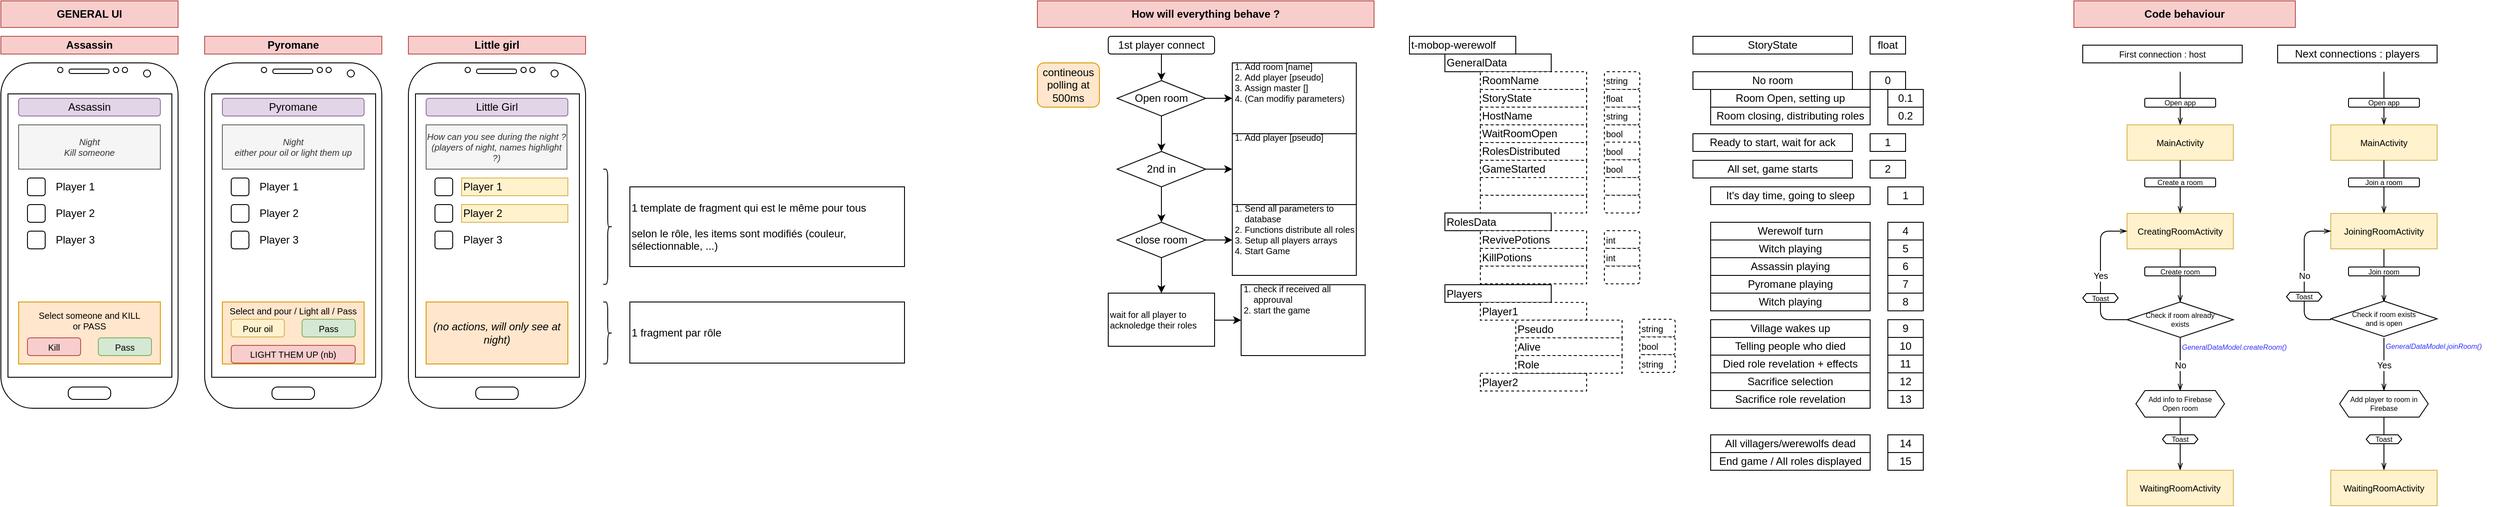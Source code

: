<mxfile version="12.3.2" type="device" pages="1"><diagram id="DQaIDhGSqZXGHXnhg_7c" name="Page-1"><mxGraphModel dx="667" dy="-360" grid="1" gridSize="10" guides="1" tooltips="1" connect="1" arrows="1" fold="1" page="1" pageScale="1" pageWidth="1169" pageHeight="827" math="0" shadow="0"><root><mxCell id="0"/><mxCell id="1" parent="0"/><mxCell id="jTvADLYoai-du20dsdzP-23" value="Assassin" style="rounded=0;whiteSpace=wrap;html=1;strokeColor=#b85450;fillColor=#f8cecc;fontStyle=1" parent="1" vertex="1"><mxGeometry x="10" y="880" width="200" height="20" as="geometry"/></mxCell><mxCell id="jTvADLYoai-du20dsdzP-24" value="" style="verticalLabelPosition=bottom;verticalAlign=top;html=1;shadow=0;dashed=0;strokeWidth=1;shape=mxgraph.android.phone2;strokeColor=#000000;connectable=0;allowArrows=0;" parent="1" vertex="1"><mxGeometry x="10" y="910" width="200" height="390" as="geometry"/></mxCell><mxCell id="jTvADLYoai-du20dsdzP-25" value="Assassin" style="rounded=1;whiteSpace=wrap;html=1;fillColor=#e1d5e7;strokeColor=#9673a6;connectable=0;allowArrows=0;" parent="1" vertex="1"><mxGeometry x="30" y="950" width="160" height="20" as="geometry"/></mxCell><mxCell id="jTvADLYoai-du20dsdzP-26" value="Night&lt;br&gt;Kill someone" style="rounded=0;whiteSpace=wrap;html=1;strokeColor=#666666;fontStyle=2;fillColor=#f5f5f5;fontColor=#333333;connectable=0;allowArrows=0;fontSize=10;" parent="1" vertex="1"><mxGeometry x="30" y="980" width="160" height="50" as="geometry"/></mxCell><mxCell id="jTvADLYoai-du20dsdzP-27" value="" style="rounded=0;whiteSpace=wrap;html=1;strokeColor=#d79b00;fontStyle=2;fillColor=#ffe6cc;connectable=0;allowArrows=0;" parent="1" vertex="1"><mxGeometry x="30" y="1180" width="160" height="70" as="geometry"/></mxCell><mxCell id="jTvADLYoai-du20dsdzP-28" value="" style="rounded=1;whiteSpace=wrap;html=1;connectable=0;allowArrows=0;" parent="1" vertex="1"><mxGeometry x="40" y="1040" width="20" height="20" as="geometry"/></mxCell><mxCell id="jTvADLYoai-du20dsdzP-29" value="Player 1" style="text;html=1;strokeColor=none;fillColor=none;align=left;verticalAlign=middle;whiteSpace=wrap;rounded=0;connectable=0;allowArrows=0;" parent="1" vertex="1"><mxGeometry x="70" y="1040" width="120" height="20" as="geometry"/></mxCell><mxCell id="jTvADLYoai-du20dsdzP-30" value="" style="rounded=1;whiteSpace=wrap;html=1;connectable=0;allowArrows=0;" parent="1" vertex="1"><mxGeometry x="40" y="1070" width="20" height="20" as="geometry"/></mxCell><mxCell id="jTvADLYoai-du20dsdzP-31" value="Player 2" style="text;html=1;strokeColor=none;fillColor=none;align=left;verticalAlign=middle;whiteSpace=wrap;rounded=0;connectable=0;allowArrows=0;" parent="1" vertex="1"><mxGeometry x="70" y="1070" width="120" height="20" as="geometry"/></mxCell><mxCell id="jTvADLYoai-du20dsdzP-32" value="" style="rounded=1;whiteSpace=wrap;html=1;connectable=0;allowArrows=0;" parent="1" vertex="1"><mxGeometry x="40" y="1100" width="20" height="20" as="geometry"/></mxCell><mxCell id="jTvADLYoai-du20dsdzP-33" value="Player 3" style="text;html=1;strokeColor=none;fillColor=none;align=left;verticalAlign=middle;whiteSpace=wrap;rounded=0;connectable=0;allowArrows=0;" parent="1" vertex="1"><mxGeometry x="70" y="1100" width="120" height="20" as="geometry"/></mxCell><mxCell id="jTvADLYoai-du20dsdzP-34" value="GENERAL UI" style="rounded=0;whiteSpace=wrap;html=1;strokeColor=#b85450;fillColor=#f8cecc;fontStyle=1" parent="1" vertex="1"><mxGeometry x="10" y="840" width="200" height="30" as="geometry"/></mxCell><mxCell id="jTvADLYoai-du20dsdzP-35" value="Pyromane" style="rounded=0;whiteSpace=wrap;html=1;strokeColor=#b85450;fillColor=#f8cecc;fontStyle=1" parent="1" vertex="1"><mxGeometry x="240" y="880" width="200" height="20" as="geometry"/></mxCell><mxCell id="jTvADLYoai-du20dsdzP-36" value="" style="verticalLabelPosition=bottom;verticalAlign=top;html=1;shadow=0;dashed=0;strokeWidth=1;shape=mxgraph.android.phone2;strokeColor=#000000;connectable=0;allowArrows=0;" parent="1" vertex="1"><mxGeometry x="240" y="910" width="200" height="390" as="geometry"/></mxCell><mxCell id="jTvADLYoai-du20dsdzP-37" value="Pyromane" style="rounded=1;whiteSpace=wrap;html=1;fillColor=#e1d5e7;strokeColor=#9673a6;connectable=0;allowArrows=0;" parent="1" vertex="1"><mxGeometry x="260" y="950" width="160" height="20" as="geometry"/></mxCell><mxCell id="jTvADLYoai-du20dsdzP-38" value="Night&lt;br style=&quot;font-size: 10px;&quot;&gt;either pour oil or light them up" style="rounded=0;whiteSpace=wrap;html=1;strokeColor=#666666;fontStyle=2;fillColor=#f5f5f5;fontColor=#333333;connectable=0;allowArrows=0;fontSize=10;" parent="1" vertex="1"><mxGeometry x="260" y="980" width="160" height="50" as="geometry"/></mxCell><mxCell id="jTvADLYoai-du20dsdzP-39" value="" style="rounded=0;whiteSpace=wrap;html=1;strokeColor=#d79b00;fontStyle=2;fillColor=#ffe6cc;connectable=0;allowArrows=0;" parent="1" vertex="1"><mxGeometry x="260" y="1180" width="160" height="70" as="geometry"/></mxCell><mxCell id="jTvADLYoai-du20dsdzP-40" value="" style="rounded=1;whiteSpace=wrap;html=1;connectable=0;allowArrows=0;" parent="1" vertex="1"><mxGeometry x="270" y="1040" width="20" height="20" as="geometry"/></mxCell><mxCell id="jTvADLYoai-du20dsdzP-41" value="Player 1" style="text;html=1;strokeColor=none;fillColor=none;align=left;verticalAlign=middle;whiteSpace=wrap;rounded=0;connectable=0;allowArrows=0;" parent="1" vertex="1"><mxGeometry x="300" y="1040" width="120" height="20" as="geometry"/></mxCell><mxCell id="jTvADLYoai-du20dsdzP-42" value="" style="rounded=1;whiteSpace=wrap;html=1;connectable=0;allowArrows=0;" parent="1" vertex="1"><mxGeometry x="270" y="1070" width="20" height="20" as="geometry"/></mxCell><mxCell id="jTvADLYoai-du20dsdzP-43" value="Player 2" style="text;html=1;strokeColor=none;fillColor=none;align=left;verticalAlign=middle;whiteSpace=wrap;rounded=0;connectable=0;allowArrows=0;" parent="1" vertex="1"><mxGeometry x="300" y="1070" width="120" height="20" as="geometry"/></mxCell><mxCell id="jTvADLYoai-du20dsdzP-44" value="" style="rounded=1;whiteSpace=wrap;html=1;connectable=0;allowArrows=0;" parent="1" vertex="1"><mxGeometry x="270" y="1100" width="20" height="20" as="geometry"/></mxCell><mxCell id="jTvADLYoai-du20dsdzP-45" value="Player 3" style="text;html=1;strokeColor=none;fillColor=none;align=left;verticalAlign=middle;whiteSpace=wrap;rounded=0;connectable=0;allowArrows=0;" parent="1" vertex="1"><mxGeometry x="300" y="1100" width="120" height="20" as="geometry"/></mxCell><mxCell id="jTvADLYoai-du20dsdzP-46" value="Little girl" style="rounded=0;whiteSpace=wrap;html=1;strokeColor=#b85450;fillColor=#f8cecc;fontStyle=1" parent="1" vertex="1"><mxGeometry x="470" y="880" width="200" height="20" as="geometry"/></mxCell><mxCell id="jTvADLYoai-du20dsdzP-47" value="" style="verticalLabelPosition=bottom;verticalAlign=top;html=1;shadow=0;dashed=0;strokeWidth=1;shape=mxgraph.android.phone2;strokeColor=#000000;connectable=0;allowArrows=0;" parent="1" vertex="1"><mxGeometry x="470" y="910" width="200" height="390" as="geometry"/></mxCell><mxCell id="jTvADLYoai-du20dsdzP-48" value="Little Girl" style="rounded=1;whiteSpace=wrap;html=1;fillColor=#e1d5e7;strokeColor=#9673a6;connectable=0;allowArrows=0;" parent="1" vertex="1"><mxGeometry x="490" y="950" width="160" height="20" as="geometry"/></mxCell><mxCell id="jTvADLYoai-du20dsdzP-49" value="How can you see during the night ?&lt;br style=&quot;font-size: 10px;&quot;&gt;(players of night, names highlight ?)" style="rounded=0;whiteSpace=wrap;html=1;strokeColor=#666666;fontStyle=2;fillColor=#f5f5f5;fontColor=#333333;connectable=0;allowArrows=0;fontSize=10;" parent="1" vertex="1"><mxGeometry x="490" y="980" width="159" height="50" as="geometry"/></mxCell><mxCell id="jTvADLYoai-du20dsdzP-50" value="(no actions, will only see at night)" style="rounded=0;whiteSpace=wrap;html=1;strokeColor=#d79b00;fontStyle=2;fillColor=#ffe6cc;connectable=0;allowArrows=0;" parent="1" vertex="1"><mxGeometry x="490" y="1180" width="160" height="70" as="geometry"/></mxCell><mxCell id="jTvADLYoai-du20dsdzP-51" value="" style="rounded=1;whiteSpace=wrap;html=1;connectable=0;allowArrows=0;" parent="1" vertex="1"><mxGeometry x="500" y="1040" width="20" height="20" as="geometry"/></mxCell><mxCell id="jTvADLYoai-du20dsdzP-52" value="Player 1" style="text;html=1;strokeColor=#d6b656;fillColor=#fff2cc;align=left;verticalAlign=middle;whiteSpace=wrap;rounded=0;connectable=0;allowArrows=0;" parent="1" vertex="1"><mxGeometry x="530" y="1040" width="120" height="20" as="geometry"/></mxCell><mxCell id="jTvADLYoai-du20dsdzP-53" value="" style="rounded=1;whiteSpace=wrap;html=1;connectable=0;allowArrows=0;" parent="1" vertex="1"><mxGeometry x="500" y="1070" width="20" height="20" as="geometry"/></mxCell><mxCell id="jTvADLYoai-du20dsdzP-54" value="Player 2" style="text;html=1;strokeColor=#d6b656;fillColor=#fff2cc;align=left;verticalAlign=middle;whiteSpace=wrap;rounded=0;connectable=0;allowArrows=0;" parent="1" vertex="1"><mxGeometry x="530" y="1070" width="120" height="20" as="geometry"/></mxCell><mxCell id="jTvADLYoai-du20dsdzP-55" value="" style="rounded=1;whiteSpace=wrap;html=1;connectable=0;allowArrows=0;" parent="1" vertex="1"><mxGeometry x="500" y="1100" width="20" height="20" as="geometry"/></mxCell><mxCell id="jTvADLYoai-du20dsdzP-56" value="Player 3" style="text;html=1;strokeColor=none;fillColor=none;align=left;verticalAlign=middle;whiteSpace=wrap;rounded=0;connectable=0;allowArrows=0;" parent="1" vertex="1"><mxGeometry x="530" y="1100" width="120" height="20" as="geometry"/></mxCell><mxCell id="jTvADLYoai-du20dsdzP-57" value="Kill" style="rounded=1;whiteSpace=wrap;html=1;fontSize=10;connectable=0;allowArrows=0;fillColor=#f8cecc;strokeColor=#b85450;" parent="1" vertex="1"><mxGeometry x="40" y="1220.5" width="60" height="20" as="geometry"/></mxCell><mxCell id="jTvADLYoai-du20dsdzP-59" value="Pass" style="rounded=1;whiteSpace=wrap;html=1;fontSize=10;connectable=0;allowArrows=0;fillColor=#d5e8d4;strokeColor=#82b366;" parent="1" vertex="1"><mxGeometry x="120" y="1220.5" width="60" height="20" as="geometry"/></mxCell><mxCell id="jTvADLYoai-du20dsdzP-60" value="Select someone and KILL&lt;br&gt;or PASS" style="text;html=1;strokeColor=none;fillColor=none;align=center;verticalAlign=middle;whiteSpace=wrap;rounded=0;fontSize=10;" parent="1" vertex="1"><mxGeometry x="30" y="1180.5" width="160" height="40" as="geometry"/></mxCell><mxCell id="jTvADLYoai-du20dsdzP-62" value="Pour oil" style="rounded=1;whiteSpace=wrap;html=1;fontSize=10;connectable=0;allowArrows=0;fillColor=#fff2cc;strokeColor=#d6b656;" parent="1" vertex="1"><mxGeometry x="270" y="1199.5" width="60" height="20" as="geometry"/></mxCell><mxCell id="jTvADLYoai-du20dsdzP-63" value="Pass" style="rounded=1;whiteSpace=wrap;html=1;fontSize=10;connectable=0;allowArrows=0;fillColor=#d5e8d4;strokeColor=#82b366;" parent="1" vertex="1"><mxGeometry x="350" y="1199.5" width="60" height="20" as="geometry"/></mxCell><mxCell id="jTvADLYoai-du20dsdzP-64" value="Select and pour / Light all / Pass" style="text;html=1;strokeColor=none;fillColor=none;align=center;verticalAlign=middle;whiteSpace=wrap;rounded=0;fontSize=10;" parent="1" vertex="1"><mxGeometry x="260" y="1180" width="160" height="19" as="geometry"/></mxCell><mxCell id="jTvADLYoai-du20dsdzP-65" value="LIGHT THEM UP (nb)" style="rounded=1;whiteSpace=wrap;html=1;fontSize=10;connectable=0;allowArrows=0;fillColor=#f8cecc;strokeColor=#b85450;" parent="1" vertex="1"><mxGeometry x="270" y="1229" width="140" height="20" as="geometry"/></mxCell><mxCell id="jZkCM4rQnQWrVD1BTiWG-1" value="1 template de fragment qui est le même pour tous&lt;br&gt;&lt;br&gt;selon le rôle, les items sont modifiés (couleur, sélectionnable, ...)" style="rounded=0;whiteSpace=wrap;html=1;strokeColor=#000000;connectable=0;allowArrows=0;align=left;" parent="1" vertex="1"><mxGeometry x="720" y="1050" width="310" height="90" as="geometry"/></mxCell><mxCell id="jZkCM4rQnQWrVD1BTiWG-2" value="" style="shape=curlyBracket;whiteSpace=wrap;html=1;rounded=1;strokeColor=#000000;direction=west;connectable=0;allowArrows=0;" parent="1" vertex="1"><mxGeometry x="690" y="1030" width="10" height="130" as="geometry"/></mxCell><mxCell id="jZkCM4rQnQWrVD1BTiWG-3" value="" style="shape=curlyBracket;whiteSpace=wrap;html=1;rounded=1;strokeColor=#000000;direction=west;connectable=0;allowArrows=0;" parent="1" vertex="1"><mxGeometry x="690" y="1180" width="10" height="70" as="geometry"/></mxCell><mxCell id="jZkCM4rQnQWrVD1BTiWG-4" value="1 fragment par rôle" style="rounded=0;whiteSpace=wrap;html=1;strokeColor=#000000;connectable=0;allowArrows=0;align=left;" parent="1" vertex="1"><mxGeometry x="720" y="1180" width="310" height="69" as="geometry"/></mxCell><mxCell id="uRxb_ke3YkDZkMatHxJX-1" value="How will everything behave ?" style="rounded=0;whiteSpace=wrap;html=1;strokeColor=#b85450;fillColor=#f8cecc;fontStyle=1;connectable=0;allowArrows=0;" parent="1" vertex="1"><mxGeometry x="1180" y="840" width="380" height="30" as="geometry"/></mxCell><mxCell id="uRxb_ke3YkDZkMatHxJX-5" value="" style="edgeStyle=orthogonalEdgeStyle;rounded=0;orthogonalLoop=1;jettySize=auto;html=1;" parent="1" source="uRxb_ke3YkDZkMatHxJX-3" edge="1"><mxGeometry relative="1" as="geometry"><mxPoint x="1320" y="930" as="targetPoint"/></mxGeometry></mxCell><mxCell id="uRxb_ke3YkDZkMatHxJX-3" value="1st player connect" style="rounded=1;whiteSpace=wrap;html=1;" parent="1" vertex="1"><mxGeometry x="1260" y="880" width="120" height="20" as="geometry"/></mxCell><mxCell id="uRxb_ke3YkDZkMatHxJX-6" value="&lt;ol style=&quot;font-size: 10px&quot;&gt;&lt;li style=&quot;font-size: 10px&quot;&gt;Add room [name]&lt;/li&gt;&lt;li style=&quot;font-size: 10px&quot;&gt;Add player [pseudo]&lt;/li&gt;&lt;li style=&quot;font-size: 10px&quot;&gt;Assign master []&lt;/li&gt;&lt;li style=&quot;font-size: 10px&quot;&gt;(Can modifiy parameters)&lt;/li&gt;&lt;/ol&gt;" style="rounded=0;whiteSpace=wrap;html=1;align=left;verticalAlign=top;spacing=0;labelPosition=center;verticalLabelPosition=middle;spacingLeft=-26;spacingTop=-16;fontSize=10;" parent="1" vertex="1"><mxGeometry x="1400" y="910" width="140" height="80" as="geometry"/></mxCell><mxCell id="uRxb_ke3YkDZkMatHxJX-10" value="" style="edgeStyle=none;rounded=0;orthogonalLoop=1;jettySize=auto;html=1;" parent="1" source="uRxb_ke3YkDZkMatHxJX-8" target="uRxb_ke3YkDZkMatHxJX-6" edge="1"><mxGeometry relative="1" as="geometry"/></mxCell><mxCell id="uRxb_ke3YkDZkMatHxJX-12" value="" style="edgeStyle=none;rounded=0;orthogonalLoop=1;jettySize=auto;html=1;fontSize=10;" parent="1" source="uRxb_ke3YkDZkMatHxJX-8" target="uRxb_ke3YkDZkMatHxJX-11" edge="1"><mxGeometry relative="1" as="geometry"/></mxCell><mxCell id="uRxb_ke3YkDZkMatHxJX-8" value="Open room" style="rhombus;whiteSpace=wrap;html=1;rounded=0;" parent="1" vertex="1"><mxGeometry x="1270" y="930" width="100" height="40" as="geometry"/></mxCell><mxCell id="uRxb_ke3YkDZkMatHxJX-16" value="" style="edgeStyle=none;rounded=0;orthogonalLoop=1;jettySize=auto;html=1;fontSize=10;" parent="1" source="uRxb_ke3YkDZkMatHxJX-11" target="uRxb_ke3YkDZkMatHxJX-15" edge="1"><mxGeometry relative="1" as="geometry"/></mxCell><mxCell id="uRxb_ke3YkDZkMatHxJX-11" value="2nd in" style="rhombus;whiteSpace=wrap;html=1;rounded=0;" parent="1" vertex="1"><mxGeometry x="1270" y="1010" width="100" height="40" as="geometry"/></mxCell><mxCell id="uRxb_ke3YkDZkMatHxJX-20" value="" style="edgeStyle=none;rounded=0;orthogonalLoop=1;jettySize=auto;html=1;fontSize=10;entryX=0.5;entryY=0;entryDx=0;entryDy=0;" parent="1" source="uRxb_ke3YkDZkMatHxJX-15" target="uRxb_ke3YkDZkMatHxJX-21" edge="1"><mxGeometry relative="1" as="geometry"><mxPoint x="1320" y="1200" as="targetPoint"/></mxGeometry></mxCell><mxCell id="uRxb_ke3YkDZkMatHxJX-15" value="close room" style="rhombus;whiteSpace=wrap;html=1;rounded=0;" parent="1" vertex="1"><mxGeometry x="1270" y="1090" width="100" height="40" as="geometry"/></mxCell><mxCell id="uRxb_ke3YkDZkMatHxJX-13" value="&lt;ol style=&quot;font-size: 10px&quot;&gt;&lt;li style=&quot;font-size: 10px&quot;&gt;Add player [pseudo]&lt;/li&gt;&lt;/ol&gt;" style="rounded=0;whiteSpace=wrap;html=1;align=left;verticalAlign=top;spacing=0;labelPosition=center;verticalLabelPosition=middle;spacingLeft=-26;spacingTop=-16;fontSize=10;" parent="1" vertex="1"><mxGeometry x="1400" y="990" width="140" height="80" as="geometry"/></mxCell><mxCell id="uRxb_ke3YkDZkMatHxJX-14" value="" style="edgeStyle=none;rounded=0;orthogonalLoop=1;jettySize=auto;html=1;" parent="1" target="uRxb_ke3YkDZkMatHxJX-13" edge="1"><mxGeometry relative="1" as="geometry"><mxPoint x="1370" y="1030" as="sourcePoint"/></mxGeometry></mxCell><mxCell id="uRxb_ke3YkDZkMatHxJX-17" value="&lt;ol style=&quot;font-size: 10px&quot;&gt;&lt;li style=&quot;font-size: 10px&quot;&gt;Send all parameters to database&lt;/li&gt;&lt;li style=&quot;font-size: 10px&quot;&gt;Functions distribute all roles&lt;/li&gt;&lt;li style=&quot;font-size: 10px&quot;&gt;Setup all players arrays&lt;/li&gt;&lt;li style=&quot;font-size: 10px&quot;&gt;Start Game&lt;/li&gt;&lt;/ol&gt;" style="rounded=0;whiteSpace=wrap;html=1;align=left;verticalAlign=top;spacing=0;labelPosition=center;verticalLabelPosition=middle;spacingLeft=-26;spacingTop=-16;fontSize=10;" parent="1" vertex="1"><mxGeometry x="1400" y="1070" width="140" height="80" as="geometry"/></mxCell><mxCell id="uRxb_ke3YkDZkMatHxJX-18" value="" style="edgeStyle=none;rounded=0;orthogonalLoop=1;jettySize=auto;html=1;" parent="1" target="uRxb_ke3YkDZkMatHxJX-17" edge="1"><mxGeometry relative="1" as="geometry"><mxPoint x="1370" y="1110" as="sourcePoint"/></mxGeometry></mxCell><mxCell id="uRxb_ke3YkDZkMatHxJX-21" value="wait for all player to acknoledge their roles" style="rounded=0;whiteSpace=wrap;html=1;fontSize=10;align=left;" parent="1" vertex="1"><mxGeometry x="1260" y="1170" width="120" height="60" as="geometry"/></mxCell><mxCell id="uRxb_ke3YkDZkMatHxJX-24" value="&lt;ol style=&quot;font-size: 10px&quot;&gt;&lt;li style=&quot;font-size: 10px&quot;&gt;check if received all approuval&lt;/li&gt;&lt;li style=&quot;font-size: 10px&quot;&gt;start the game&lt;/li&gt;&lt;/ol&gt;" style="rounded=0;whiteSpace=wrap;html=1;align=left;verticalAlign=top;spacing=0;labelPosition=center;verticalLabelPosition=middle;spacingLeft=-26;spacingTop=-16;fontSize=10;" parent="1" vertex="1"><mxGeometry x="1410" y="1160.5" width="140" height="80" as="geometry"/></mxCell><mxCell id="uRxb_ke3YkDZkMatHxJX-25" value="" style="edgeStyle=none;rounded=0;orthogonalLoop=1;jettySize=auto;html=1;" parent="1" target="uRxb_ke3YkDZkMatHxJX-24" edge="1"><mxGeometry relative="1" as="geometry"><mxPoint x="1380" y="1200.5" as="sourcePoint"/></mxGeometry></mxCell><mxCell id="uRxb_ke3YkDZkMatHxJX-31" value="t-mobop-werewolf" style="rounded=0;whiteSpace=wrap;html=1;connectable=0;allowArrows=0;align=left;" parent="1" vertex="1"><mxGeometry x="1600" y="880" width="120" height="20" as="geometry"/></mxCell><mxCell id="uRxb_ke3YkDZkMatHxJX-32" value="GeneralData" style="rounded=0;whiteSpace=wrap;html=1;connectable=0;allowArrows=0;align=left;" parent="1" vertex="1"><mxGeometry x="1640" y="900" width="120" height="20" as="geometry"/></mxCell><mxCell id="uRxb_ke3YkDZkMatHxJX-33" value="RoomName" style="rounded=0;whiteSpace=wrap;html=1;connectable=0;allowArrows=0;dashed=1;align=left;" parent="1" vertex="1"><mxGeometry x="1680" y="920" width="120" height="20" as="geometry"/></mxCell><mxCell id="uRxb_ke3YkDZkMatHxJX-34" value="StoryState" style="rounded=0;whiteSpace=wrap;html=1;connectable=0;allowArrows=0;dashed=1;align=left;" parent="1" vertex="1"><mxGeometry x="1680" y="940" width="120" height="20" as="geometry"/></mxCell><mxCell id="uRxb_ke3YkDZkMatHxJX-35" value="Players" style="rounded=0;whiteSpace=wrap;html=1;connectable=0;allowArrows=0;align=left;" parent="1" vertex="1"><mxGeometry x="1640" y="1160.5" width="120" height="20" as="geometry"/></mxCell><mxCell id="uRxb_ke3YkDZkMatHxJX-36" value="Player1" style="rounded=0;whiteSpace=wrap;html=1;connectable=0;allowArrows=0;dashed=1;align=left;" parent="1" vertex="1"><mxGeometry x="1680" y="1180.5" width="120" height="20" as="geometry"/></mxCell><mxCell id="uRxb_ke3YkDZkMatHxJX-37" value="Player2" style="rounded=0;whiteSpace=wrap;html=1;connectable=0;allowArrows=0;dashed=1;align=left;" parent="1" vertex="1"><mxGeometry x="1680" y="1260.5" width="120" height="20" as="geometry"/></mxCell><mxCell id="uRxb_ke3YkDZkMatHxJX-38" value="HostName" style="rounded=0;whiteSpace=wrap;html=1;connectable=0;allowArrows=0;dashed=1;align=left;" parent="1" vertex="1"><mxGeometry x="1680" y="960" width="120" height="20" as="geometry"/></mxCell><mxCell id="uRxb_ke3YkDZkMatHxJX-39" value="WaitRoomOpen" style="rounded=0;whiteSpace=wrap;html=1;connectable=0;allowArrows=0;dashed=1;align=left;" parent="1" vertex="1"><mxGeometry x="1680" y="980" width="120" height="20" as="geometry"/></mxCell><mxCell id="uRxb_ke3YkDZkMatHxJX-40" value="Pseudo" style="rounded=0;whiteSpace=wrap;html=1;connectable=0;allowArrows=0;dashed=1;align=left;" parent="1" vertex="1"><mxGeometry x="1720" y="1200.5" width="120" height="20" as="geometry"/></mxCell><mxCell id="uRxb_ke3YkDZkMatHxJX-41" value="Alive" style="rounded=0;whiteSpace=wrap;html=1;connectable=0;allowArrows=0;dashed=1;align=left;" parent="1" vertex="1"><mxGeometry x="1720" y="1220.5" width="120" height="20" as="geometry"/></mxCell><mxCell id="uRxb_ke3YkDZkMatHxJX-42" value="Role" style="rounded=0;whiteSpace=wrap;html=1;connectable=0;allowArrows=0;dashed=1;align=left;" parent="1" vertex="1"><mxGeometry x="1720" y="1240.5" width="120" height="20" as="geometry"/></mxCell><mxCell id="uRxb_ke3YkDZkMatHxJX-43" value="RolesDistributed" style="rounded=0;whiteSpace=wrap;html=1;connectable=0;allowArrows=0;dashed=1;align=left;" parent="1" vertex="1"><mxGeometry x="1680" y="1000" width="120" height="20" as="geometry"/></mxCell><mxCell id="uRxb_ke3YkDZkMatHxJX-44" value="GameStarted" style="rounded=0;whiteSpace=wrap;html=1;connectable=0;allowArrows=0;dashed=1;align=left;" parent="1" vertex="1"><mxGeometry x="1680" y="1020" width="120" height="20" as="geometry"/></mxCell><mxCell id="uRxb_ke3YkDZkMatHxJX-45" value="" style="rounded=0;whiteSpace=wrap;html=1;connectable=0;allowArrows=0;dashed=1;align=left;" parent="1" vertex="1"><mxGeometry x="1680" y="1039.5" width="120" height="20" as="geometry"/></mxCell><mxCell id="uRxb_ke3YkDZkMatHxJX-46" value="" style="rounded=0;whiteSpace=wrap;html=1;connectable=0;allowArrows=0;dashed=1;align=left;" parent="1" vertex="1"><mxGeometry x="1680" y="1059.5" width="120" height="20" as="geometry"/></mxCell><mxCell id="uRxb_ke3YkDZkMatHxJX-47" value="string" style="rounded=1;whiteSpace=wrap;html=1;fontSize=10;align=left;dashed=1;connectable=0;allowArrows=0;" parent="1" vertex="1"><mxGeometry x="1820" y="920" width="40" height="20" as="geometry"/></mxCell><mxCell id="uRxb_ke3YkDZkMatHxJX-48" value="float" style="rounded=1;whiteSpace=wrap;html=1;fontSize=10;align=left;dashed=1;connectable=0;allowArrows=0;" parent="1" vertex="1"><mxGeometry x="1820" y="940" width="40" height="20" as="geometry"/></mxCell><mxCell id="uRxb_ke3YkDZkMatHxJX-49" value="string" style="rounded=1;whiteSpace=wrap;html=1;fontSize=10;align=left;dashed=1;connectable=0;allowArrows=0;" parent="1" vertex="1"><mxGeometry x="1820" y="960" width="40" height="20" as="geometry"/></mxCell><mxCell id="uRxb_ke3YkDZkMatHxJX-50" value="bool" style="rounded=1;whiteSpace=wrap;html=1;fontSize=10;align=left;dashed=1;connectable=0;allowArrows=0;" parent="1" vertex="1"><mxGeometry x="1820" y="980" width="40" height="20" as="geometry"/></mxCell><mxCell id="uRxb_ke3YkDZkMatHxJX-51" value="bool" style="rounded=1;whiteSpace=wrap;html=1;fontSize=10;align=left;dashed=1;connectable=0;allowArrows=0;" parent="1" vertex="1"><mxGeometry x="1820" y="999.5" width="40" height="20" as="geometry"/></mxCell><mxCell id="uRxb_ke3YkDZkMatHxJX-52" value="bool" style="rounded=1;whiteSpace=wrap;html=1;fontSize=10;align=left;dashed=1;connectable=0;allowArrows=0;" parent="1" vertex="1"><mxGeometry x="1820" y="1019.5" width="40" height="20" as="geometry"/></mxCell><mxCell id="uRxb_ke3YkDZkMatHxJX-53" value="" style="rounded=1;whiteSpace=wrap;html=1;fontSize=10;align=left;dashed=1;connectable=0;allowArrows=0;" parent="1" vertex="1"><mxGeometry x="1820" y="1039.5" width="40" height="20" as="geometry"/></mxCell><mxCell id="uRxb_ke3YkDZkMatHxJX-54" value="" style="rounded=1;whiteSpace=wrap;html=1;fontSize=10;align=left;dashed=1;connectable=0;allowArrows=0;" parent="1" vertex="1"><mxGeometry x="1820" y="1059.5" width="40" height="20" as="geometry"/></mxCell><mxCell id="uRxb_ke3YkDZkMatHxJX-55" value="string" style="rounded=1;whiteSpace=wrap;html=1;fontSize=10;align=left;dashed=1;connectable=0;allowArrows=0;" parent="1" vertex="1"><mxGeometry x="1860" y="1199.5" width="40" height="20" as="geometry"/></mxCell><mxCell id="uRxb_ke3YkDZkMatHxJX-56" value="bool" style="rounded=1;whiteSpace=wrap;html=1;fontSize=10;align=left;dashed=1;connectable=0;allowArrows=0;" parent="1" vertex="1"><mxGeometry x="1860" y="1219.5" width="40" height="20" as="geometry"/></mxCell><mxCell id="uRxb_ke3YkDZkMatHxJX-57" value="string" style="rounded=1;whiteSpace=wrap;html=1;fontSize=10;align=left;dashed=1;connectable=0;allowArrows=0;" parent="1" vertex="1"><mxGeometry x="1860" y="1239.5" width="40" height="20" as="geometry"/></mxCell><mxCell id="uRxb_ke3YkDZkMatHxJX-59" value="RolesData" style="rounded=0;whiteSpace=wrap;html=1;connectable=0;allowArrows=0;align=left;" parent="1" vertex="1"><mxGeometry x="1640" y="1079.5" width="120" height="20" as="geometry"/></mxCell><mxCell id="uRxb_ke3YkDZkMatHxJX-60" value="RevivePotions" style="rounded=0;whiteSpace=wrap;html=1;connectable=0;allowArrows=0;dashed=1;align=left;" parent="1" vertex="1"><mxGeometry x="1680" y="1099.5" width="120" height="20" as="geometry"/></mxCell><mxCell id="uRxb_ke3YkDZkMatHxJX-61" value="KillPotions" style="rounded=0;whiteSpace=wrap;html=1;connectable=0;allowArrows=0;dashed=1;align=left;" parent="1" vertex="1"><mxGeometry x="1680" y="1119.5" width="120" height="20" as="geometry"/></mxCell><mxCell id="uRxb_ke3YkDZkMatHxJX-62" value="" style="rounded=0;whiteSpace=wrap;html=1;connectable=0;allowArrows=0;dashed=1;align=left;" parent="1" vertex="1"><mxGeometry x="1680" y="1139.5" width="120" height="20" as="geometry"/></mxCell><mxCell id="uRxb_ke3YkDZkMatHxJX-64" value="int" style="rounded=1;whiteSpace=wrap;html=1;fontSize=10;align=left;dashed=1;connectable=0;allowArrows=0;" parent="1" vertex="1"><mxGeometry x="1820" y="1099.5" width="40" height="20" as="geometry"/></mxCell><mxCell id="uRxb_ke3YkDZkMatHxJX-65" value="int" style="rounded=1;whiteSpace=wrap;html=1;fontSize=10;align=left;dashed=1;connectable=0;allowArrows=0;" parent="1" vertex="1"><mxGeometry x="1820" y="1119.5" width="40" height="20" as="geometry"/></mxCell><mxCell id="uRxb_ke3YkDZkMatHxJX-66" value="" style="rounded=1;whiteSpace=wrap;html=1;fontSize=10;align=left;dashed=1;connectable=0;allowArrows=0;" parent="1" vertex="1"><mxGeometry x="1820" y="1139.5" width="40" height="20" as="geometry"/></mxCell><mxCell id="qsRmFN55MusP52fm8ERG-1" value="float" style="rounded=0;whiteSpace=wrap;html=1;connectable=0;allowArrows=0;" parent="1" vertex="1"><mxGeometry x="2120" y="880" width="40" height="20" as="geometry"/></mxCell><mxCell id="qsRmFN55MusP52fm8ERG-2" value="StoryState" style="rounded=0;whiteSpace=wrap;html=1;connectable=0;allowArrows=0;" parent="1" vertex="1"><mxGeometry x="1920" y="880" width="180" height="20" as="geometry"/></mxCell><mxCell id="qsRmFN55MusP52fm8ERG-3" value="0" style="rounded=0;whiteSpace=wrap;html=1;connectable=0;allowArrows=0;" parent="1" vertex="1"><mxGeometry x="2120" y="920" width="40" height="20" as="geometry"/></mxCell><mxCell id="qsRmFN55MusP52fm8ERG-4" value="No room" style="rounded=0;whiteSpace=wrap;html=1;connectable=0;allowArrows=0;" parent="1" vertex="1"><mxGeometry x="1920" y="920" width="180" height="20" as="geometry"/></mxCell><mxCell id="qsRmFN55MusP52fm8ERG-5" value="1" style="rounded=0;whiteSpace=wrap;html=1;connectable=0;allowArrows=0;" parent="1" vertex="1"><mxGeometry x="2120" y="990" width="40" height="20" as="geometry"/></mxCell><mxCell id="qsRmFN55MusP52fm8ERG-6" value="Ready to start, wait for ack" style="rounded=0;whiteSpace=wrap;html=1;connectable=0;allowArrows=0;" parent="1" vertex="1"><mxGeometry x="1920" y="990" width="180" height="20" as="geometry"/></mxCell><mxCell id="qsRmFN55MusP52fm8ERG-7" value="2" style="rounded=0;whiteSpace=wrap;html=1;connectable=0;allowArrows=0;" parent="1" vertex="1"><mxGeometry x="2120" y="1020" width="40" height="20" as="geometry"/></mxCell><mxCell id="qsRmFN55MusP52fm8ERG-8" value="All set, game starts" style="rounded=0;whiteSpace=wrap;html=1;connectable=0;allowArrows=0;" parent="1" vertex="1"><mxGeometry x="1920" y="1020" width="180" height="20" as="geometry"/></mxCell><mxCell id="qsRmFN55MusP52fm8ERG-9" value="4" style="rounded=0;whiteSpace=wrap;html=1;connectable=0;allowArrows=0;" parent="1" vertex="1"><mxGeometry x="2140" y="1090" width="40" height="20" as="geometry"/></mxCell><mxCell id="qsRmFN55MusP52fm8ERG-10" value="Werewolf turn" style="rounded=0;whiteSpace=wrap;html=1;connectable=0;allowArrows=0;" parent="1" vertex="1"><mxGeometry x="1940" y="1090" width="180" height="20" as="geometry"/></mxCell><mxCell id="qsRmFN55MusP52fm8ERG-11" value="5" style="rounded=0;whiteSpace=wrap;html=1;connectable=0;allowArrows=0;" parent="1" vertex="1"><mxGeometry x="2140" y="1110" width="40" height="20" as="geometry"/></mxCell><mxCell id="qsRmFN55MusP52fm8ERG-12" value="Witch playing" style="rounded=0;whiteSpace=wrap;html=1;connectable=0;allowArrows=0;" parent="1" vertex="1"><mxGeometry x="1940" y="1110" width="180" height="20" as="geometry"/></mxCell><mxCell id="qsRmFN55MusP52fm8ERG-13" value="6" style="rounded=0;whiteSpace=wrap;html=1;connectable=0;allowArrows=0;" parent="1" vertex="1"><mxGeometry x="2140" y="1130" width="40" height="20" as="geometry"/></mxCell><mxCell id="qsRmFN55MusP52fm8ERG-14" value="Assassin playing" style="rounded=0;whiteSpace=wrap;html=1;connectable=0;allowArrows=0;" parent="1" vertex="1"><mxGeometry x="1940" y="1130" width="180" height="20" as="geometry"/></mxCell><mxCell id="qsRmFN55MusP52fm8ERG-15" value="7" style="rounded=0;whiteSpace=wrap;html=1;connectable=0;allowArrows=0;" parent="1" vertex="1"><mxGeometry x="2140" y="1150" width="40" height="20" as="geometry"/></mxCell><mxCell id="qsRmFN55MusP52fm8ERG-16" value="Pyromane playing" style="rounded=0;whiteSpace=wrap;html=1;connectable=0;allowArrows=0;" parent="1" vertex="1"><mxGeometry x="1940" y="1150" width="180" height="20" as="geometry"/></mxCell><mxCell id="qsRmFN55MusP52fm8ERG-17" value="8" style="rounded=0;whiteSpace=wrap;html=1;connectable=0;allowArrows=0;" parent="1" vertex="1"><mxGeometry x="2140" y="1170" width="40" height="20" as="geometry"/></mxCell><mxCell id="qsRmFN55MusP52fm8ERG-18" value="Witch playing" style="rounded=0;whiteSpace=wrap;html=1;connectable=0;allowArrows=0;" parent="1" vertex="1"><mxGeometry x="1940" y="1170" width="180" height="20" as="geometry"/></mxCell><mxCell id="qsRmFN55MusP52fm8ERG-19" value="9" style="rounded=0;whiteSpace=wrap;html=1;connectable=0;allowArrows=0;" parent="1" vertex="1"><mxGeometry x="2140" y="1200" width="40" height="20" as="geometry"/></mxCell><mxCell id="qsRmFN55MusP52fm8ERG-20" value="Village wakes up" style="rounded=0;whiteSpace=wrap;html=1;connectable=0;allowArrows=0;" parent="1" vertex="1"><mxGeometry x="1940" y="1200" width="180" height="20" as="geometry"/></mxCell><mxCell id="qsRmFN55MusP52fm8ERG-21" value="10" style="rounded=0;whiteSpace=wrap;html=1;connectable=0;allowArrows=0;" parent="1" vertex="1"><mxGeometry x="2140" y="1220" width="40" height="20" as="geometry"/></mxCell><mxCell id="qsRmFN55MusP52fm8ERG-22" value="Telling people who died" style="rounded=0;whiteSpace=wrap;html=1;connectable=0;allowArrows=0;" parent="1" vertex="1"><mxGeometry x="1940" y="1220" width="180" height="20" as="geometry"/></mxCell><mxCell id="qsRmFN55MusP52fm8ERG-23" value="11" style="rounded=0;whiteSpace=wrap;html=1;connectable=0;allowArrows=0;" parent="1" vertex="1"><mxGeometry x="2140" y="1240" width="40" height="20" as="geometry"/></mxCell><mxCell id="qsRmFN55MusP52fm8ERG-24" value="Died role revelation + effects" style="rounded=0;whiteSpace=wrap;html=1;connectable=0;allowArrows=0;" parent="1" vertex="1"><mxGeometry x="1940" y="1240" width="180" height="20" as="geometry"/></mxCell><mxCell id="qsRmFN55MusP52fm8ERG-25" value="12" style="rounded=0;whiteSpace=wrap;html=1;connectable=0;allowArrows=0;" parent="1" vertex="1"><mxGeometry x="2140" y="1260" width="40" height="20" as="geometry"/></mxCell><mxCell id="qsRmFN55MusP52fm8ERG-26" value="Sacrifice selection" style="rounded=0;whiteSpace=wrap;html=1;connectable=0;allowArrows=0;" parent="1" vertex="1"><mxGeometry x="1940" y="1260" width="180" height="20" as="geometry"/></mxCell><mxCell id="qsRmFN55MusP52fm8ERG-27" value="13" style="rounded=0;whiteSpace=wrap;html=1;connectable=0;allowArrows=0;" parent="1" vertex="1"><mxGeometry x="2140" y="1280" width="40" height="20" as="geometry"/></mxCell><mxCell id="qsRmFN55MusP52fm8ERG-28" value="Sacrifice role revelation" style="rounded=0;whiteSpace=wrap;html=1;connectable=0;allowArrows=0;" parent="1" vertex="1"><mxGeometry x="1940" y="1280" width="180" height="20" as="geometry"/></mxCell><mxCell id="qsRmFN55MusP52fm8ERG-29" value="14" style="rounded=0;whiteSpace=wrap;html=1;connectable=0;allowArrows=0;" parent="1" vertex="1"><mxGeometry x="2140" y="1330" width="40" height="20" as="geometry"/></mxCell><mxCell id="qsRmFN55MusP52fm8ERG-30" value="All villagers/werewolfs dead" style="rounded=0;whiteSpace=wrap;html=1;connectable=0;allowArrows=0;" parent="1" vertex="1"><mxGeometry x="1940" y="1330" width="180" height="20" as="geometry"/></mxCell><mxCell id="qsRmFN55MusP52fm8ERG-31" value="15" style="rounded=0;whiteSpace=wrap;html=1;connectable=0;allowArrows=0;" parent="1" vertex="1"><mxGeometry x="2140" y="1350" width="40" height="20" as="geometry"/></mxCell><mxCell id="qsRmFN55MusP52fm8ERG-32" value="End game / All roles displayed" style="rounded=0;whiteSpace=wrap;html=1;connectable=0;allowArrows=0;" parent="1" vertex="1"><mxGeometry x="1940" y="1350" width="180" height="20" as="geometry"/></mxCell><mxCell id="qsRmFN55MusP52fm8ERG-33" value="0.1" style="rounded=0;whiteSpace=wrap;html=1;connectable=0;allowArrows=0;" parent="1" vertex="1"><mxGeometry x="2140" y="940" width="40" height="20" as="geometry"/></mxCell><mxCell id="qsRmFN55MusP52fm8ERG-34" value="Room Open, setting up" style="rounded=0;whiteSpace=wrap;html=1;connectable=0;allowArrows=0;" parent="1" vertex="1"><mxGeometry x="1940" y="940" width="180" height="20" as="geometry"/></mxCell><mxCell id="qsRmFN55MusP52fm8ERG-35" value="0.2" style="rounded=0;whiteSpace=wrap;html=1;connectable=0;allowArrows=0;" parent="1" vertex="1"><mxGeometry x="2140" y="960" width="40" height="20" as="geometry"/></mxCell><mxCell id="qsRmFN55MusP52fm8ERG-36" value="Room closing, distributing roles" style="rounded=0;whiteSpace=wrap;html=1;connectable=0;allowArrows=0;" parent="1" vertex="1"><mxGeometry x="1940" y="960" width="180" height="20" as="geometry"/></mxCell><mxCell id="qsRmFN55MusP52fm8ERG-37" value="1" style="rounded=0;whiteSpace=wrap;html=1;connectable=0;allowArrows=0;" parent="1" vertex="1"><mxGeometry x="2140" y="1050" width="40" height="20" as="geometry"/></mxCell><mxCell id="qsRmFN55MusP52fm8ERG-38" value="It's day time, going to sleep" style="rounded=0;whiteSpace=wrap;html=1;connectable=0;allowArrows=0;" parent="1" vertex="1"><mxGeometry x="1940" y="1050" width="180" height="20" as="geometry"/></mxCell><mxCell id="qsRmFN55MusP52fm8ERG-39" value="contineous polling at 500ms" style="rounded=1;whiteSpace=wrap;html=1;fillColor=#ffe6cc;strokeColor=#d79b00;" parent="1" vertex="1"><mxGeometry x="1180" y="910" width="70" height="50" as="geometry"/></mxCell><mxCell id="ZGTDkdYk8JEjdEVZX-YN-1" value="Code behaviour" style="rounded=0;whiteSpace=wrap;html=1;strokeColor=#b85450;fillColor=#f8cecc;fontStyle=1;connectable=0;allowArrows=0;" vertex="1" parent="1"><mxGeometry x="2350" y="840" width="250" height="30" as="geometry"/></mxCell><mxCell id="ZGTDkdYk8JEjdEVZX-YN-2" value="First connection : host" style="rounded=0;whiteSpace=wrap;html=1;connectable=0;allowArrows=0;fontSize=10;" vertex="1" parent="1"><mxGeometry x="2360" y="890" width="180" height="20" as="geometry"/></mxCell><mxCell id="ZGTDkdYk8JEjdEVZX-YN-3" value="Next connections : players" style="rounded=0;whiteSpace=wrap;html=1;connectable=0;allowArrows=0;" vertex="1" parent="1"><mxGeometry x="2580" y="890" width="180" height="20" as="geometry"/></mxCell><mxCell id="ZGTDkdYk8JEjdEVZX-YN-4" value="MainActivity" style="rounded=0;whiteSpace=wrap;html=1;connectable=0;allowArrows=0;fontSize=10;fillColor=#fff2cc;strokeColor=#d6b656;" vertex="1" parent="1"><mxGeometry x="2410" y="980" width="120" height="40" as="geometry"/></mxCell><mxCell id="ZGTDkdYk8JEjdEVZX-YN-5" value="" style="endArrow=openThin;html=1;endFill=0;fontSize=10;" edge="1" parent="1"><mxGeometry width="50" height="50" relative="1" as="geometry"><mxPoint x="2470" y="920" as="sourcePoint"/><mxPoint x="2470" y="980" as="targetPoint"/></mxGeometry></mxCell><mxCell id="ZGTDkdYk8JEjdEVZX-YN-6" value="" style="endArrow=openThin;html=1;endFill=0;fontSize=10;" edge="1" parent="1"><mxGeometry width="50" height="50" relative="1" as="geometry"><mxPoint x="2470" y="1020" as="sourcePoint"/><mxPoint x="2470" y="1080" as="targetPoint"/></mxGeometry></mxCell><mxCell id="ZGTDkdYk8JEjdEVZX-YN-7" value="CreatingRoomActivity" style="rounded=0;whiteSpace=wrap;html=1;connectable=0;allowArrows=0;fontSize=10;fillColor=#fff2cc;strokeColor=#d6b656;" vertex="1" parent="1"><mxGeometry x="2410" y="1080" width="120" height="40" as="geometry"/></mxCell><mxCell id="ZGTDkdYk8JEjdEVZX-YN-9" value="Open app" style="rounded=1;whiteSpace=wrap;html=1;fontSize=8;connectable=0;allowArrows=0;" vertex="1" parent="1"><mxGeometry x="2430" y="950" width="80" height="10" as="geometry"/></mxCell><mxCell id="ZGTDkdYk8JEjdEVZX-YN-10" value="Create a room" style="rounded=1;whiteSpace=wrap;html=1;fontSize=8;connectable=0;allowArrows=0;" vertex="1" parent="1"><mxGeometry x="2430" y="1040" width="80" height="10" as="geometry"/></mxCell><mxCell id="ZGTDkdYk8JEjdEVZX-YN-11" value="" style="endArrow=openThin;html=1;endFill=0;fontSize=10;" edge="1" parent="1"><mxGeometry width="50" height="50" relative="1" as="geometry"><mxPoint x="2470" y="1120.5" as="sourcePoint"/><mxPoint x="2470" y="1180.5" as="targetPoint"/></mxGeometry></mxCell><mxCell id="ZGTDkdYk8JEjdEVZX-YN-12" value="Create room" style="rounded=1;whiteSpace=wrap;html=1;fontSize=8;connectable=0;allowArrows=0;" vertex="1" parent="1"><mxGeometry x="2430" y="1140.5" width="80" height="10" as="geometry"/></mxCell><mxCell id="ZGTDkdYk8JEjdEVZX-YN-13" value="Check if room already&lt;br&gt;exists" style="rhombus;whiteSpace=wrap;html=1;fontSize=8;connectable=0;allowArrows=0;" vertex="1" parent="1"><mxGeometry x="2410" y="1180" width="120" height="40" as="geometry"/></mxCell><mxCell id="ZGTDkdYk8JEjdEVZX-YN-14" value="Yes" style="endArrow=openThin;html=1;endFill=0;fontSize=10;edgeStyle=orthogonalEdgeStyle;" edge="1" parent="1"><mxGeometry width="50" height="50" relative="1" as="geometry"><mxPoint x="2410" y="1200" as="sourcePoint"/><mxPoint x="2410" y="1100" as="targetPoint"/><Array as="points"><mxPoint x="2380" y="1200"/><mxPoint x="2380" y="1100"/></Array></mxGeometry></mxCell><mxCell id="ZGTDkdYk8JEjdEVZX-YN-15" value="No" style="endArrow=openThin;html=1;endFill=0;fontSize=10;" edge="1" parent="1"><mxGeometry width="50" height="50" relative="1" as="geometry"><mxPoint x="2470" y="1220.5" as="sourcePoint"/><mxPoint x="2470" y="1280.5" as="targetPoint"/></mxGeometry></mxCell><mxCell id="ZGTDkdYk8JEjdEVZX-YN-16" value="Add info to Firebase&lt;br&gt;Open room" style="shape=hexagon;perimeter=hexagonPerimeter2;whiteSpace=wrap;html=1;fontSize=8;connectable=0;allowArrows=0;size=0.103;" vertex="1" parent="1"><mxGeometry x="2420" y="1280" width="100" height="30" as="geometry"/></mxCell><mxCell id="ZGTDkdYk8JEjdEVZX-YN-17" value="" style="endArrow=openThin;html=1;endFill=0;fontSize=10;" edge="1" parent="1"><mxGeometry width="50" height="50" relative="1" as="geometry"><mxPoint x="2470" y="1310" as="sourcePoint"/><mxPoint x="2470" y="1370" as="targetPoint"/></mxGeometry></mxCell><mxCell id="ZGTDkdYk8JEjdEVZX-YN-18" value="WaitingRoomActivity" style="rounded=0;whiteSpace=wrap;html=1;connectable=0;allowArrows=0;fontSize=10;fillColor=#fff2cc;strokeColor=#d6b656;" vertex="1" parent="1"><mxGeometry x="2410" y="1370" width="120" height="40" as="geometry"/></mxCell><mxCell id="ZGTDkdYk8JEjdEVZX-YN-19" value="MainActivity" style="rounded=0;whiteSpace=wrap;html=1;connectable=0;allowArrows=0;fontSize=10;fillColor=#fff2cc;strokeColor=#d6b656;" vertex="1" parent="1"><mxGeometry x="2640" y="980" width="120" height="40" as="geometry"/></mxCell><mxCell id="ZGTDkdYk8JEjdEVZX-YN-20" value="" style="endArrow=openThin;html=1;endFill=0;fontSize=10;" edge="1" parent="1"><mxGeometry width="50" height="50" relative="1" as="geometry"><mxPoint x="2700" y="920" as="sourcePoint"/><mxPoint x="2700" y="980" as="targetPoint"/></mxGeometry></mxCell><mxCell id="ZGTDkdYk8JEjdEVZX-YN-21" value="" style="endArrow=openThin;html=1;endFill=0;fontSize=10;" edge="1" parent="1"><mxGeometry width="50" height="50" relative="1" as="geometry"><mxPoint x="2700" y="1020" as="sourcePoint"/><mxPoint x="2700" y="1080" as="targetPoint"/></mxGeometry></mxCell><mxCell id="ZGTDkdYk8JEjdEVZX-YN-22" value="JoiningRoomActivity" style="rounded=0;whiteSpace=wrap;html=1;connectable=0;allowArrows=0;fontSize=10;fillColor=#fff2cc;strokeColor=#d6b656;" vertex="1" parent="1"><mxGeometry x="2640" y="1080" width="120" height="40" as="geometry"/></mxCell><mxCell id="ZGTDkdYk8JEjdEVZX-YN-23" value="Open app" style="rounded=1;whiteSpace=wrap;html=1;fontSize=8;connectable=0;allowArrows=0;" vertex="1" parent="1"><mxGeometry x="2660" y="950" width="80" height="10" as="geometry"/></mxCell><mxCell id="ZGTDkdYk8JEjdEVZX-YN-24" value="Join a room" style="rounded=1;whiteSpace=wrap;html=1;fontSize=8;connectable=0;allowArrows=0;" vertex="1" parent="1"><mxGeometry x="2660" y="1040" width="80" height="10" as="geometry"/></mxCell><mxCell id="ZGTDkdYk8JEjdEVZX-YN-25" value="" style="endArrow=openThin;html=1;endFill=0;fontSize=10;" edge="1" parent="1"><mxGeometry width="50" height="50" relative="1" as="geometry"><mxPoint x="2700" y="1120.5" as="sourcePoint"/><mxPoint x="2700" y="1180.5" as="targetPoint"/></mxGeometry></mxCell><mxCell id="ZGTDkdYk8JEjdEVZX-YN-26" value="Join room" style="rounded=1;whiteSpace=wrap;html=1;fontSize=8;connectable=0;allowArrows=0;" vertex="1" parent="1"><mxGeometry x="2660" y="1140.5" width="80" height="10" as="geometry"/></mxCell><mxCell id="ZGTDkdYk8JEjdEVZX-YN-27" value="Check if room exists&lt;br&gt;and is open" style="rhombus;whiteSpace=wrap;html=1;fontSize=8;connectable=0;allowArrows=0;" vertex="1" parent="1"><mxGeometry x="2640" y="1179" width="120" height="40" as="geometry"/></mxCell><mxCell id="ZGTDkdYk8JEjdEVZX-YN-28" value="No" style="endArrow=openThin;html=1;endFill=0;fontSize=10;edgeStyle=orthogonalEdgeStyle;" edge="1" parent="1"><mxGeometry width="50" height="50" relative="1" as="geometry"><mxPoint x="2640.2" y="1200" as="sourcePoint"/><mxPoint x="2640.2" y="1100" as="targetPoint"/><Array as="points"><mxPoint x="2610" y="1200"/><mxPoint x="2610" y="1100"/></Array></mxGeometry></mxCell><mxCell id="ZGTDkdYk8JEjdEVZX-YN-29" value="Yes" style="endArrow=openThin;html=1;endFill=0;fontSize=10;" edge="1" parent="1"><mxGeometry width="50" height="50" relative="1" as="geometry"><mxPoint x="2700" y="1220.5" as="sourcePoint"/><mxPoint x="2700" y="1280.5" as="targetPoint"/></mxGeometry></mxCell><mxCell id="ZGTDkdYk8JEjdEVZX-YN-30" value="Add player to room in Firebase" style="shape=hexagon;perimeter=hexagonPerimeter2;whiteSpace=wrap;html=1;fontSize=8;connectable=0;allowArrows=0;size=0.103;" vertex="1" parent="1"><mxGeometry x="2650" y="1280" width="100" height="30" as="geometry"/></mxCell><mxCell id="ZGTDkdYk8JEjdEVZX-YN-31" value="" style="endArrow=openThin;html=1;endFill=0;fontSize=10;" edge="1" parent="1"><mxGeometry width="50" height="50" relative="1" as="geometry"><mxPoint x="2700" y="1310" as="sourcePoint"/><mxPoint x="2700" y="1370" as="targetPoint"/></mxGeometry></mxCell><mxCell id="ZGTDkdYk8JEjdEVZX-YN-32" value="WaitingRoomActivity" style="rounded=0;whiteSpace=wrap;html=1;connectable=0;allowArrows=0;fontSize=10;fillColor=#fff2cc;strokeColor=#d6b656;" vertex="1" parent="1"><mxGeometry x="2640" y="1370" width="120" height="40" as="geometry"/></mxCell><mxCell id="ZGTDkdYk8JEjdEVZX-YN-37" value="Toast" style="shape=hexagon;perimeter=hexagonPerimeter2;whiteSpace=wrap;html=1;fontSize=8;connectable=0;allowArrows=0;size=0.103;" vertex="1" parent="1"><mxGeometry x="2590" y="1169" width="40" height="10" as="geometry"/></mxCell><mxCell id="ZGTDkdYk8JEjdEVZX-YN-38" value="Toast" style="shape=hexagon;perimeter=hexagonPerimeter2;whiteSpace=wrap;html=1;fontSize=8;connectable=0;allowArrows=0;size=0.103;" vertex="1" parent="1"><mxGeometry x="2360" y="1170.5" width="40" height="10" as="geometry"/></mxCell><mxCell id="ZGTDkdYk8JEjdEVZX-YN-39" value="Toast" style="shape=hexagon;perimeter=hexagonPerimeter2;whiteSpace=wrap;html=1;fontSize=8;connectable=0;allowArrows=0;size=0.103;" vertex="1" parent="1"><mxGeometry x="2450" y="1330" width="40" height="10" as="geometry"/></mxCell><mxCell id="ZGTDkdYk8JEjdEVZX-YN-40" value="Toast" style="shape=hexagon;perimeter=hexagonPerimeter2;whiteSpace=wrap;html=1;fontSize=8;connectable=0;allowArrows=0;size=0.103;" vertex="1" parent="1"><mxGeometry x="2680" y="1330" width="40" height="10" as="geometry"/></mxCell><mxCell id="ZGTDkdYk8JEjdEVZX-YN-41" value="GeneralDataModel.createRoom()" style="text;html=1;strokeColor=none;fillColor=none;align=left;verticalAlign=middle;whiteSpace=wrap;rounded=0;fontSize=8;fontStyle=2;fontColor=#3333FF;connectable=0;allowArrows=0;" vertex="1" parent="1"><mxGeometry x="2470" y="1220.5" width="130" height="20" as="geometry"/></mxCell><mxCell id="ZGTDkdYk8JEjdEVZX-YN-42" value="GeneralDataModel.joinRoom()" style="text;html=1;strokeColor=none;fillColor=none;align=left;verticalAlign=middle;whiteSpace=wrap;rounded=0;fontSize=8;fontStyle=2;fontColor=#3333FF;connectable=0;allowArrows=0;" vertex="1" parent="1"><mxGeometry x="2700" y="1220" width="130" height="20" as="geometry"/></mxCell></root></mxGraphModel></diagram></mxfile>